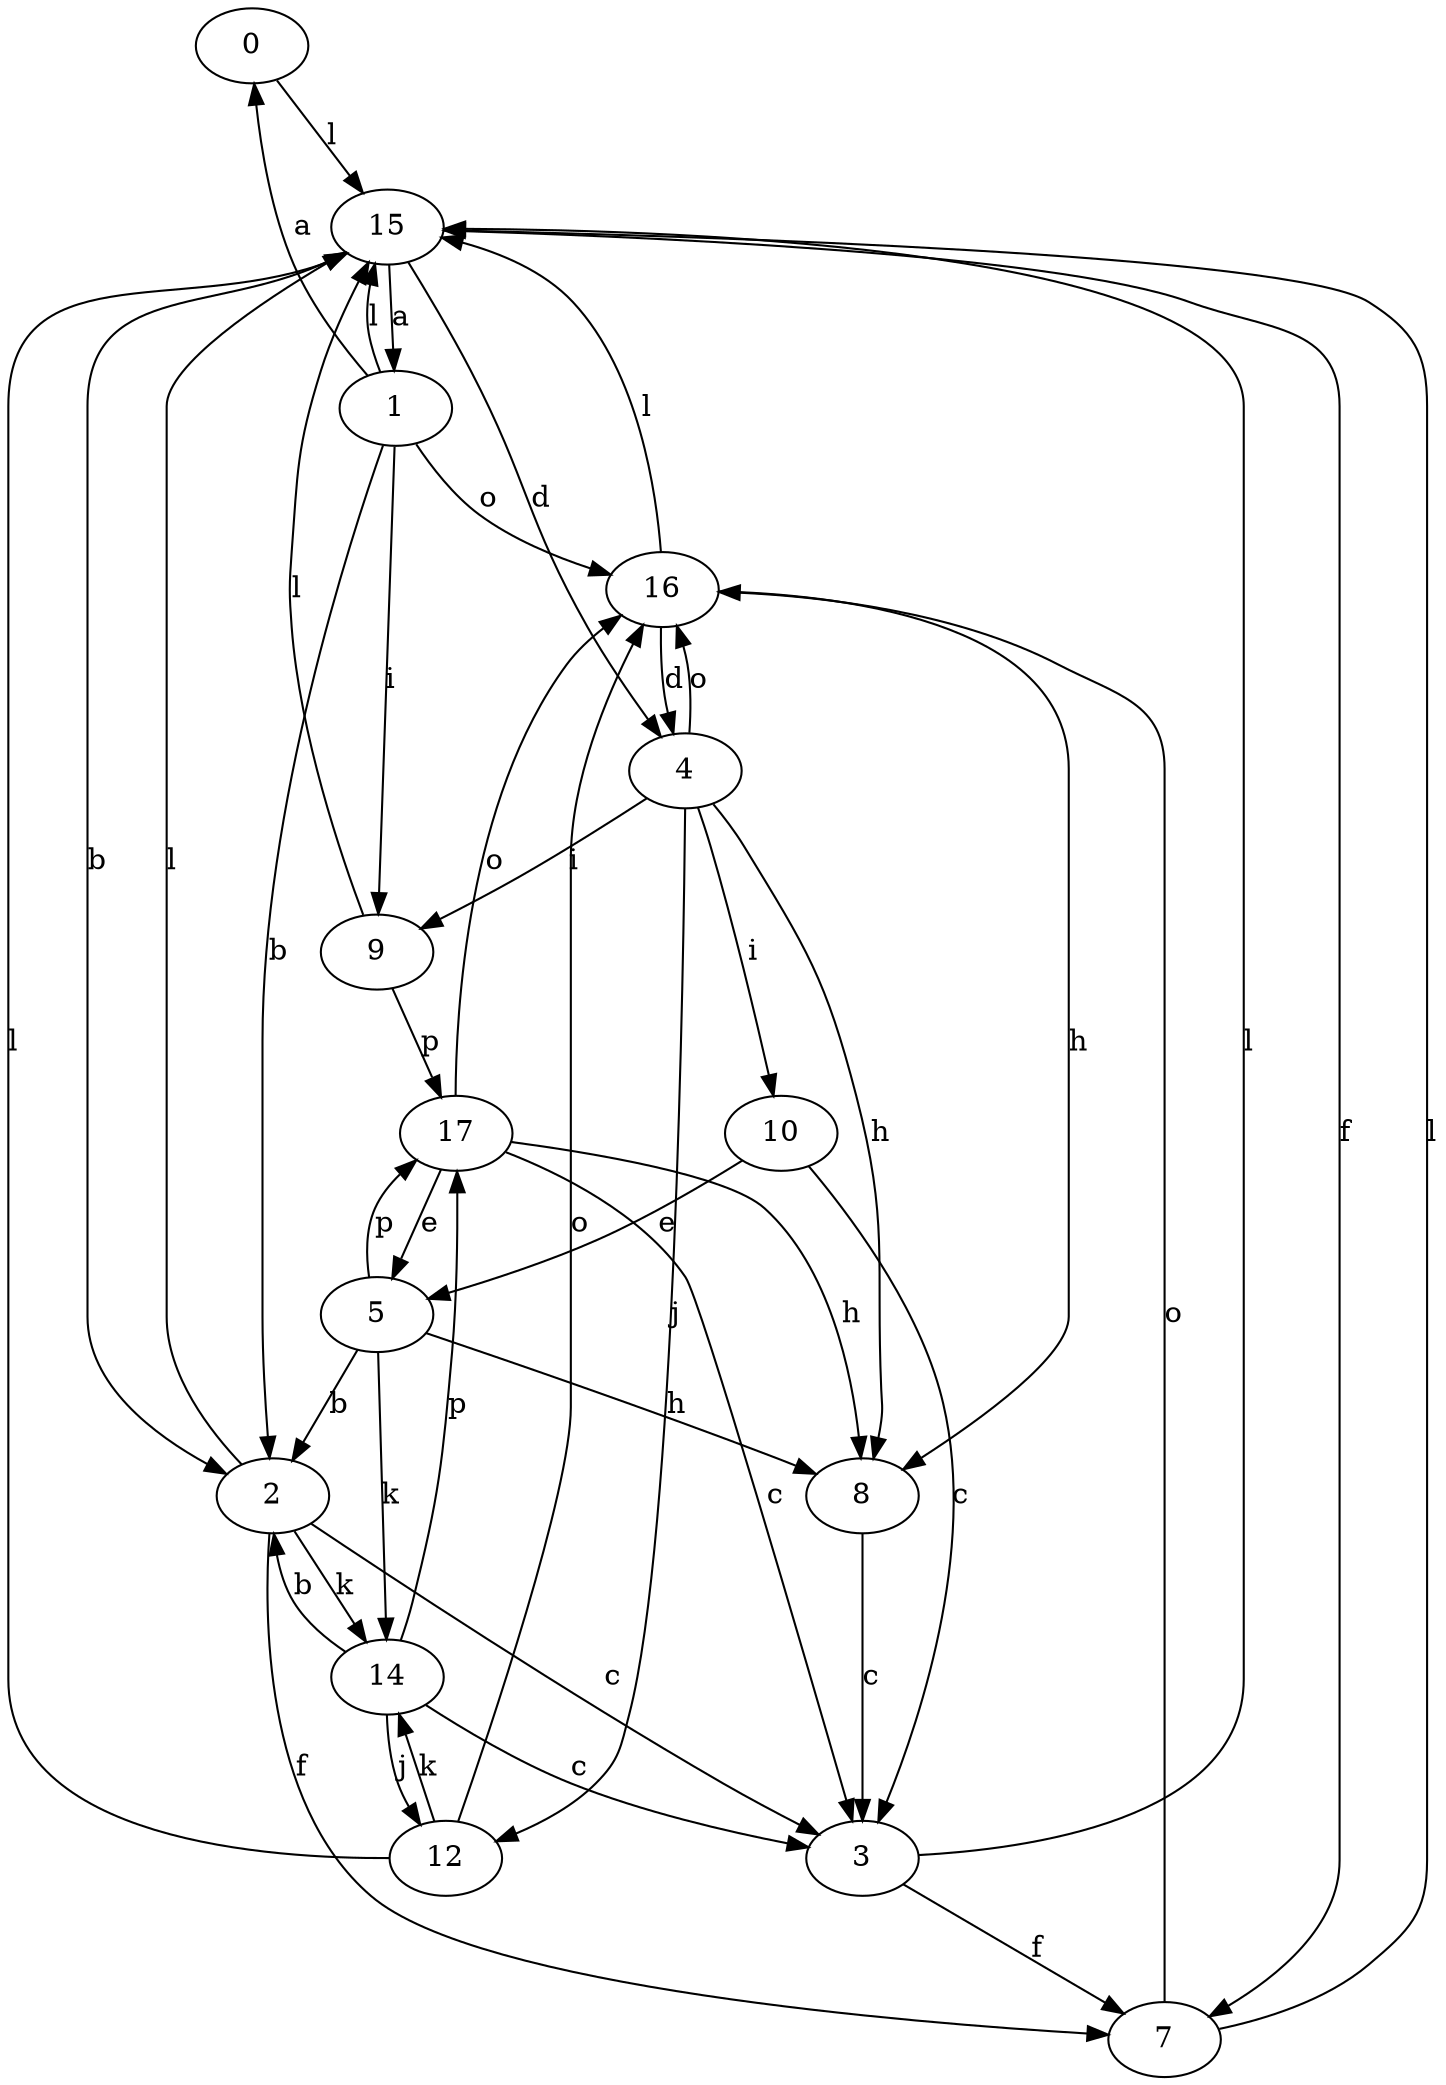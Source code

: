 strict digraph  {
0;
1;
2;
3;
4;
5;
7;
8;
9;
10;
12;
14;
15;
16;
17;
0 -> 15  [label=l];
1 -> 0  [label=a];
1 -> 2  [label=b];
1 -> 9  [label=i];
1 -> 15  [label=l];
1 -> 16  [label=o];
2 -> 3  [label=c];
2 -> 7  [label=f];
2 -> 14  [label=k];
2 -> 15  [label=l];
3 -> 7  [label=f];
3 -> 15  [label=l];
4 -> 8  [label=h];
4 -> 9  [label=i];
4 -> 10  [label=i];
4 -> 12  [label=j];
4 -> 16  [label=o];
5 -> 2  [label=b];
5 -> 8  [label=h];
5 -> 14  [label=k];
5 -> 17  [label=p];
7 -> 15  [label=l];
7 -> 16  [label=o];
8 -> 3  [label=c];
9 -> 15  [label=l];
9 -> 17  [label=p];
10 -> 3  [label=c];
10 -> 5  [label=e];
12 -> 14  [label=k];
12 -> 15  [label=l];
12 -> 16  [label=o];
14 -> 2  [label=b];
14 -> 3  [label=c];
14 -> 12  [label=j];
14 -> 17  [label=p];
15 -> 1  [label=a];
15 -> 2  [label=b];
15 -> 4  [label=d];
15 -> 7  [label=f];
16 -> 4  [label=d];
16 -> 8  [label=h];
16 -> 15  [label=l];
17 -> 3  [label=c];
17 -> 5  [label=e];
17 -> 8  [label=h];
17 -> 16  [label=o];
}
